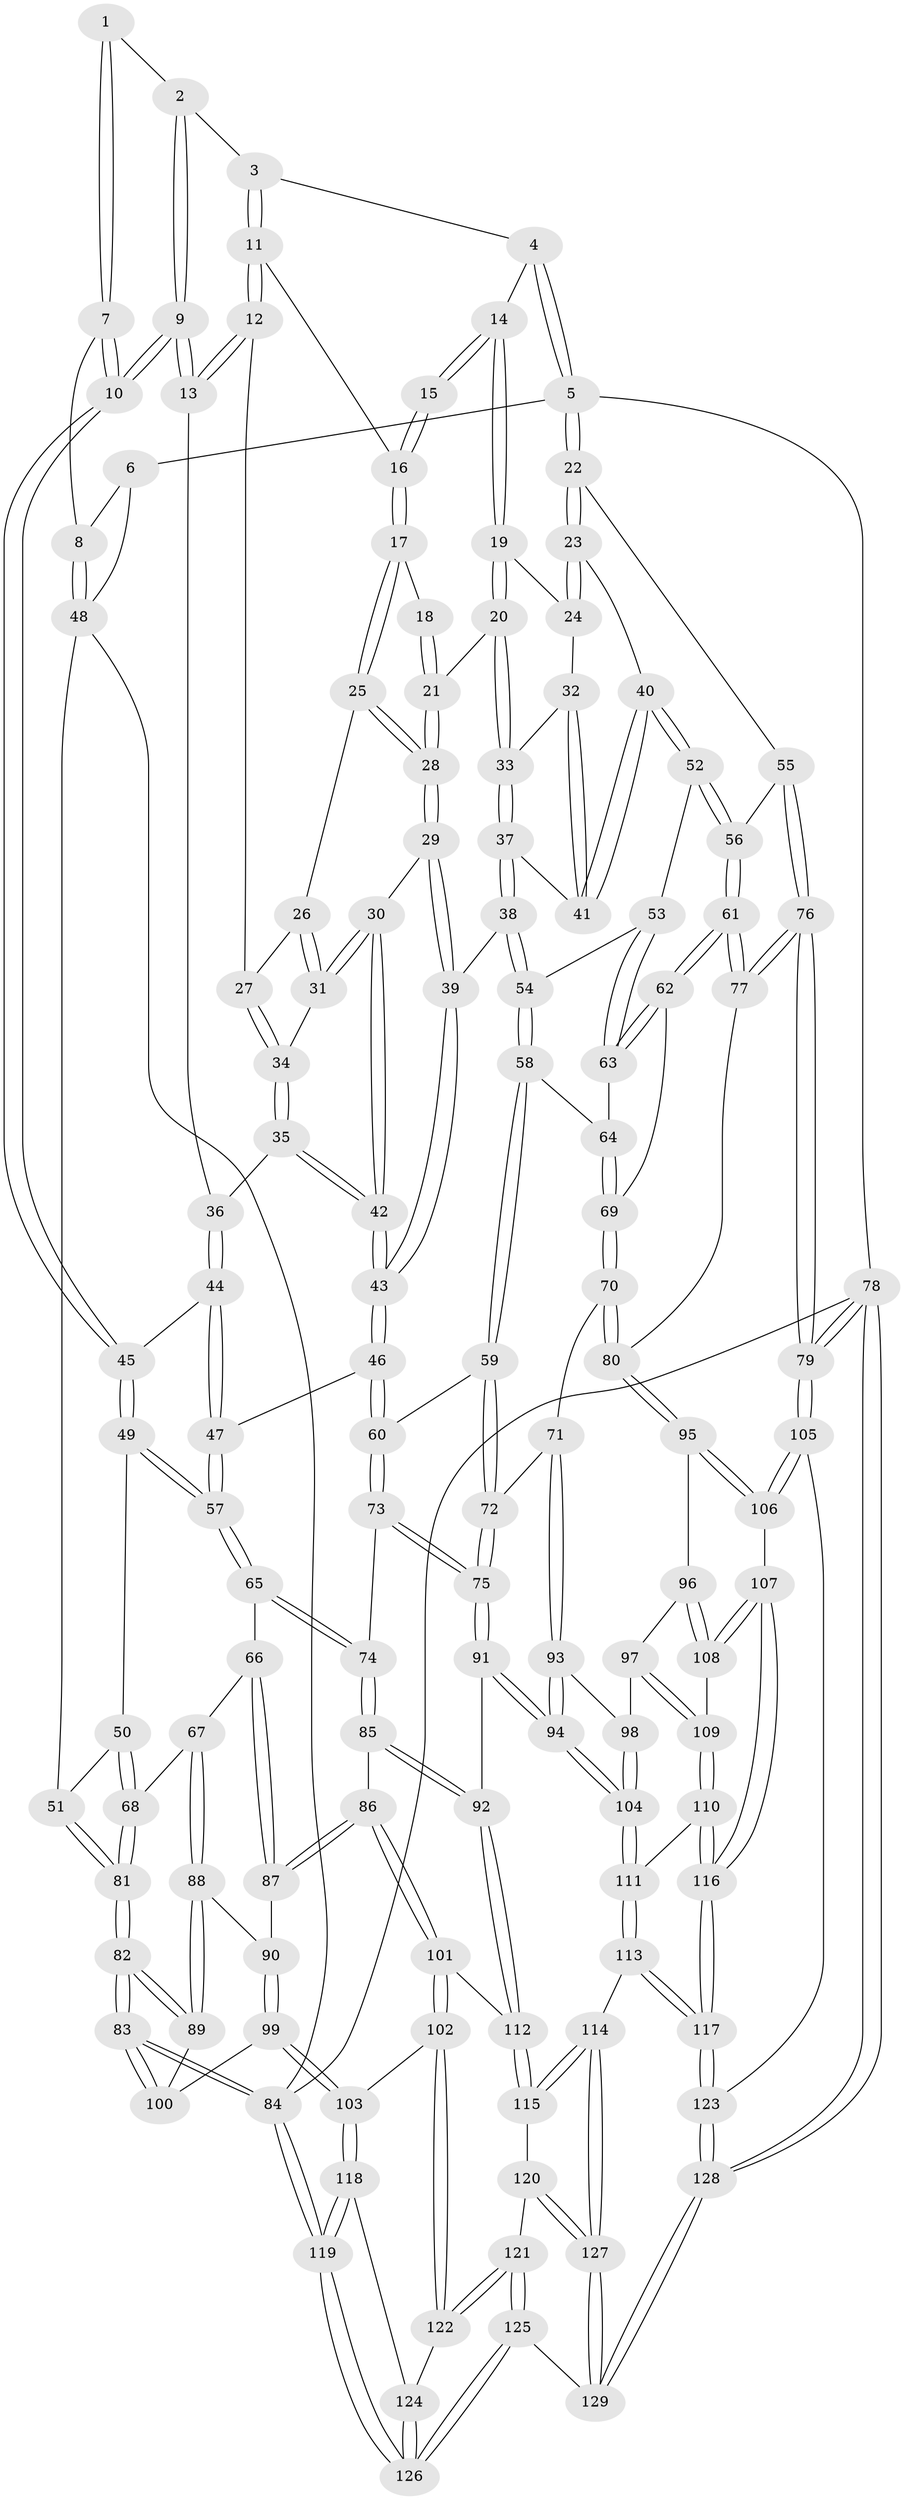 // Generated by graph-tools (version 1.1) at 2025/03/03/09/25 03:03:16]
// undirected, 129 vertices, 319 edges
graph export_dot {
graph [start="1"]
  node [color=gray90,style=filled];
  1 [pos="+0.26978681562867773+0"];
  2 [pos="+0.3390210880641561+0"];
  3 [pos="+0.3608383015632503+0"];
  4 [pos="+0.6854758253767834+0"];
  5 [pos="+1+0"];
  6 [pos="+0+0"];
  7 [pos="+0.09589573066429193+0.17322259502621792"];
  8 [pos="+0.08510944546645782+0.17251408530356077"];
  9 [pos="+0.20751425807538176+0.1794032790951868"];
  10 [pos="+0.16731015890693537+0.19831426125716822"];
  11 [pos="+0.3919245779302489+0"];
  12 [pos="+0.31333286933099547+0.14668484167059895"];
  13 [pos="+0.2099830466637868+0.17935645594786068"];
  14 [pos="+0.6846237198795184+0"];
  15 [pos="+0.575240455721976+0.03813253581038673"];
  16 [pos="+0.4535580088020412+0.05181287778577896"];
  17 [pos="+0.4555991309971435+0.06115581984644599"];
  18 [pos="+0.5662843882842289+0.07718868137182046"];
  19 [pos="+0.6929409207147651+0.002452237050294833"];
  20 [pos="+0.6524658172356033+0.14753479085954957"];
  21 [pos="+0.6158333060819173+0.16151014122783192"];
  22 [pos="+1+0.04982202521414079"];
  23 [pos="+1+0.1394392217592424"];
  24 [pos="+0.853098556356312+0.11597240218228115"];
  25 [pos="+0.45700228947144567+0.07881665365855549"];
  26 [pos="+0.44290489662252164+0.11218657336039001"];
  27 [pos="+0.36810184181158245+0.16043614499768044"];
  28 [pos="+0.5990681209200417+0.172096795011265"];
  29 [pos="+0.581121753965121+0.2017307440184923"];
  30 [pos="+0.4779621643710807+0.22378180640101214"];
  31 [pos="+0.47279506264242777+0.2114304484125402"];
  32 [pos="+0.7110003816095931+0.18641713445557614"];
  33 [pos="+0.705004982261636+0.18539386686367687"];
  34 [pos="+0.3726112366651729+0.17524103834190521"];
  35 [pos="+0.3862497209053139+0.2552866252862957"];
  36 [pos="+0.35005951713693256+0.25980260364669955"];
  37 [pos="+0.6785357634786646+0.31574401887015385"];
  38 [pos="+0.6539404989751815+0.3453253995512099"];
  39 [pos="+0.5996288899203139+0.32492489758205617"];
  40 [pos="+0.8361433375814146+0.2862390578672388"];
  41 [pos="+0.8058875329022173+0.27558273048624715"];
  42 [pos="+0.4377094690899731+0.2842027699114635"];
  43 [pos="+0.4611308106178811+0.38817683617148585"];
  44 [pos="+0.3286738876938869+0.2904580705342384"];
  45 [pos="+0.19730711216395652+0.3058772969608494"];
  46 [pos="+0.45436239397552713+0.4036918273454341"];
  47 [pos="+0.3307151243172106+0.43366582478096566"];
  48 [pos="+0+0.2649852269000761"];
  49 [pos="+0.20846504261810858+0.41005218337007704"];
  50 [pos="+0.17675995747217224+0.4198311460052982"];
  51 [pos="+0+0.33521945916395507"];
  52 [pos="+0.8292897866948262+0.37248544075550294"];
  53 [pos="+0.8205730341427299+0.37581170780213896"];
  54 [pos="+0.6872423244384558+0.4040834859686152"];
  55 [pos="+1+0.27503122889399595"];
  56 [pos="+0.8597687345315352+0.40394764152475"];
  57 [pos="+0.2790279338876152+0.4568981648437891"];
  58 [pos="+0.6773868568890361+0.4558972880178561"];
  59 [pos="+0.6579639492652986+0.4749176574245704"];
  60 [pos="+0.49224454238170723+0.46350595204813105"];
  61 [pos="+0.9059284928711758+0.552782945417292"];
  62 [pos="+0.8129060957164319+0.5293298169763941"];
  63 [pos="+0.7631895703452907+0.49965977029144304"];
  64 [pos="+0.7400105708615471+0.4933723282091415"];
  65 [pos="+0.27923551671777+0.46754068100165097"];
  66 [pos="+0.24356285268075342+0.5585861671958356"];
  67 [pos="+0.05459435445619967+0.5751381712269228"];
  68 [pos="+0.04952788969313372+0.5710558795913048"];
  69 [pos="+0.7230708328289301+0.5839890793716459"];
  70 [pos="+0.696457854236743+0.6171834649707293"];
  71 [pos="+0.6953288920524517+0.6174022873502157"];
  72 [pos="+0.6442107343778944+0.5820243776319547"];
  73 [pos="+0.49477933315579775+0.5163540892836421"];
  74 [pos="+0.39906580553134263+0.6103406738733906"];
  75 [pos="+0.5632397194290436+0.6094791078402029"];
  76 [pos="+1+0.6008461510949201"];
  77 [pos="+0.9392594348711748+0.5885162774770258"];
  78 [pos="+1+1"];
  79 [pos="+1+0.9217880136824531"];
  80 [pos="+0.8631549461915753+0.6561590995538549"];
  81 [pos="+0+0.5459592736662489"];
  82 [pos="+0+0.849520136687167"];
  83 [pos="+0+0.9433934255540828"];
  84 [pos="+0+1"];
  85 [pos="+0.39882828640445916+0.6443549374824351"];
  86 [pos="+0.2856515919555861+0.693886044406389"];
  87 [pos="+0.23782681448298595+0.6524611009895577"];
  88 [pos="+0.11298676092090533+0.6553319522369685"];
  89 [pos="+0.06806797329623267+0.7302844918742992"];
  90 [pos="+0.17261042745181754+0.6706808793384094"];
  91 [pos="+0.536162727661866+0.6814091470471036"];
  92 [pos="+0.47892328266037537+0.7089230590705957"];
  93 [pos="+0.6874285536873955+0.671107452731435"];
  94 [pos="+0.6348452812997766+0.7457215936242816"];
  95 [pos="+0.8618653903774622+0.6590448970563362"];
  96 [pos="+0.842754877159546+0.6804826311951078"];
  97 [pos="+0.7722933144399999+0.72585703934442"];
  98 [pos="+0.7623913643356927+0.725061541129458"];
  99 [pos="+0.1536906965148489+0.8033418610349068"];
  100 [pos="+0.14516724348000865+0.8011006093996152"];
  101 [pos="+0.2949506348092354+0.8047549459550469"];
  102 [pos="+0.2680341621128648+0.837265683944031"];
  103 [pos="+0.15694238258387158+0.8065994438059076"];
  104 [pos="+0.6477063914759477+0.7817692237309801"];
  105 [pos="+0.9352314647374866+0.8659705935830276"];
  106 [pos="+0.9115635486744545+0.8540050660498985"];
  107 [pos="+0.8240857306123963+0.8482242417339031"];
  108 [pos="+0.8215389246356883+0.821447388681582"];
  109 [pos="+0.7704624685440018+0.7496077242872643"];
  110 [pos="+0.7378876397360985+0.8227452641168627"];
  111 [pos="+0.6480669353649966+0.7884566466828967"];
  112 [pos="+0.45271765653364826+0.8082482107913324"];
  113 [pos="+0.5889091485111786+0.8839266252922714"];
  114 [pos="+0.5542217103656251+0.8862352779939365"];
  115 [pos="+0.4792662862349675+0.8535041659397674"];
  116 [pos="+0.7811136035887157+0.8690004456249506"];
  117 [pos="+0.7247127263871196+1"];
  118 [pos="+0.08196060021568245+0.964408432915346"];
  119 [pos="+0+1"];
  120 [pos="+0.4280791041082106+0.9201316852337041"];
  121 [pos="+0.38441226790825245+0.9413749621719516"];
  122 [pos="+0.2679425616234268+0.8694457102448493"];
  123 [pos="+0.7458074527915713+1"];
  124 [pos="+0.26081249343203167+0.8858166668546639"];
  125 [pos="+0.2862289439130818+1"];
  126 [pos="+0.26817792907391064+1"];
  127 [pos="+0.4914300660117068+1"];
  128 [pos="+0.763286091499008+1"];
  129 [pos="+0.48202454872249784+1"];
  1 -- 2;
  1 -- 7;
  1 -- 7;
  2 -- 3;
  2 -- 9;
  2 -- 9;
  3 -- 4;
  3 -- 11;
  3 -- 11;
  4 -- 5;
  4 -- 5;
  4 -- 14;
  5 -- 6;
  5 -- 22;
  5 -- 22;
  5 -- 78;
  6 -- 8;
  6 -- 48;
  7 -- 8;
  7 -- 10;
  7 -- 10;
  8 -- 48;
  8 -- 48;
  9 -- 10;
  9 -- 10;
  9 -- 13;
  9 -- 13;
  10 -- 45;
  10 -- 45;
  11 -- 12;
  11 -- 12;
  11 -- 16;
  12 -- 13;
  12 -- 13;
  12 -- 27;
  13 -- 36;
  14 -- 15;
  14 -- 15;
  14 -- 19;
  14 -- 19;
  15 -- 16;
  15 -- 16;
  16 -- 17;
  16 -- 17;
  17 -- 18;
  17 -- 25;
  17 -- 25;
  18 -- 21;
  18 -- 21;
  19 -- 20;
  19 -- 20;
  19 -- 24;
  20 -- 21;
  20 -- 33;
  20 -- 33;
  21 -- 28;
  21 -- 28;
  22 -- 23;
  22 -- 23;
  22 -- 55;
  23 -- 24;
  23 -- 24;
  23 -- 40;
  24 -- 32;
  25 -- 26;
  25 -- 28;
  25 -- 28;
  26 -- 27;
  26 -- 31;
  26 -- 31;
  27 -- 34;
  27 -- 34;
  28 -- 29;
  28 -- 29;
  29 -- 30;
  29 -- 39;
  29 -- 39;
  30 -- 31;
  30 -- 31;
  30 -- 42;
  30 -- 42;
  31 -- 34;
  32 -- 33;
  32 -- 41;
  32 -- 41;
  33 -- 37;
  33 -- 37;
  34 -- 35;
  34 -- 35;
  35 -- 36;
  35 -- 42;
  35 -- 42;
  36 -- 44;
  36 -- 44;
  37 -- 38;
  37 -- 38;
  37 -- 41;
  38 -- 39;
  38 -- 54;
  38 -- 54;
  39 -- 43;
  39 -- 43;
  40 -- 41;
  40 -- 41;
  40 -- 52;
  40 -- 52;
  42 -- 43;
  42 -- 43;
  43 -- 46;
  43 -- 46;
  44 -- 45;
  44 -- 47;
  44 -- 47;
  45 -- 49;
  45 -- 49;
  46 -- 47;
  46 -- 60;
  46 -- 60;
  47 -- 57;
  47 -- 57;
  48 -- 51;
  48 -- 84;
  49 -- 50;
  49 -- 57;
  49 -- 57;
  50 -- 51;
  50 -- 68;
  50 -- 68;
  51 -- 81;
  51 -- 81;
  52 -- 53;
  52 -- 56;
  52 -- 56;
  53 -- 54;
  53 -- 63;
  53 -- 63;
  54 -- 58;
  54 -- 58;
  55 -- 56;
  55 -- 76;
  55 -- 76;
  56 -- 61;
  56 -- 61;
  57 -- 65;
  57 -- 65;
  58 -- 59;
  58 -- 59;
  58 -- 64;
  59 -- 60;
  59 -- 72;
  59 -- 72;
  60 -- 73;
  60 -- 73;
  61 -- 62;
  61 -- 62;
  61 -- 77;
  61 -- 77;
  62 -- 63;
  62 -- 63;
  62 -- 69;
  63 -- 64;
  64 -- 69;
  64 -- 69;
  65 -- 66;
  65 -- 74;
  65 -- 74;
  66 -- 67;
  66 -- 87;
  66 -- 87;
  67 -- 68;
  67 -- 88;
  67 -- 88;
  68 -- 81;
  68 -- 81;
  69 -- 70;
  69 -- 70;
  70 -- 71;
  70 -- 80;
  70 -- 80;
  71 -- 72;
  71 -- 93;
  71 -- 93;
  72 -- 75;
  72 -- 75;
  73 -- 74;
  73 -- 75;
  73 -- 75;
  74 -- 85;
  74 -- 85;
  75 -- 91;
  75 -- 91;
  76 -- 77;
  76 -- 77;
  76 -- 79;
  76 -- 79;
  77 -- 80;
  78 -- 79;
  78 -- 79;
  78 -- 128;
  78 -- 128;
  78 -- 84;
  79 -- 105;
  79 -- 105;
  80 -- 95;
  80 -- 95;
  81 -- 82;
  81 -- 82;
  82 -- 83;
  82 -- 83;
  82 -- 89;
  82 -- 89;
  83 -- 84;
  83 -- 84;
  83 -- 100;
  83 -- 100;
  84 -- 119;
  84 -- 119;
  85 -- 86;
  85 -- 92;
  85 -- 92;
  86 -- 87;
  86 -- 87;
  86 -- 101;
  86 -- 101;
  87 -- 90;
  88 -- 89;
  88 -- 89;
  88 -- 90;
  89 -- 100;
  90 -- 99;
  90 -- 99;
  91 -- 92;
  91 -- 94;
  91 -- 94;
  92 -- 112;
  92 -- 112;
  93 -- 94;
  93 -- 94;
  93 -- 98;
  94 -- 104;
  94 -- 104;
  95 -- 96;
  95 -- 106;
  95 -- 106;
  96 -- 97;
  96 -- 108;
  96 -- 108;
  97 -- 98;
  97 -- 109;
  97 -- 109;
  98 -- 104;
  98 -- 104;
  99 -- 100;
  99 -- 103;
  99 -- 103;
  101 -- 102;
  101 -- 102;
  101 -- 112;
  102 -- 103;
  102 -- 122;
  102 -- 122;
  103 -- 118;
  103 -- 118;
  104 -- 111;
  104 -- 111;
  105 -- 106;
  105 -- 106;
  105 -- 123;
  106 -- 107;
  107 -- 108;
  107 -- 108;
  107 -- 116;
  107 -- 116;
  108 -- 109;
  109 -- 110;
  109 -- 110;
  110 -- 111;
  110 -- 116;
  110 -- 116;
  111 -- 113;
  111 -- 113;
  112 -- 115;
  112 -- 115;
  113 -- 114;
  113 -- 117;
  113 -- 117;
  114 -- 115;
  114 -- 115;
  114 -- 127;
  114 -- 127;
  115 -- 120;
  116 -- 117;
  116 -- 117;
  117 -- 123;
  117 -- 123;
  118 -- 119;
  118 -- 119;
  118 -- 124;
  119 -- 126;
  119 -- 126;
  120 -- 121;
  120 -- 127;
  120 -- 127;
  121 -- 122;
  121 -- 122;
  121 -- 125;
  121 -- 125;
  122 -- 124;
  123 -- 128;
  123 -- 128;
  124 -- 126;
  124 -- 126;
  125 -- 126;
  125 -- 126;
  125 -- 129;
  127 -- 129;
  127 -- 129;
  128 -- 129;
  128 -- 129;
}
